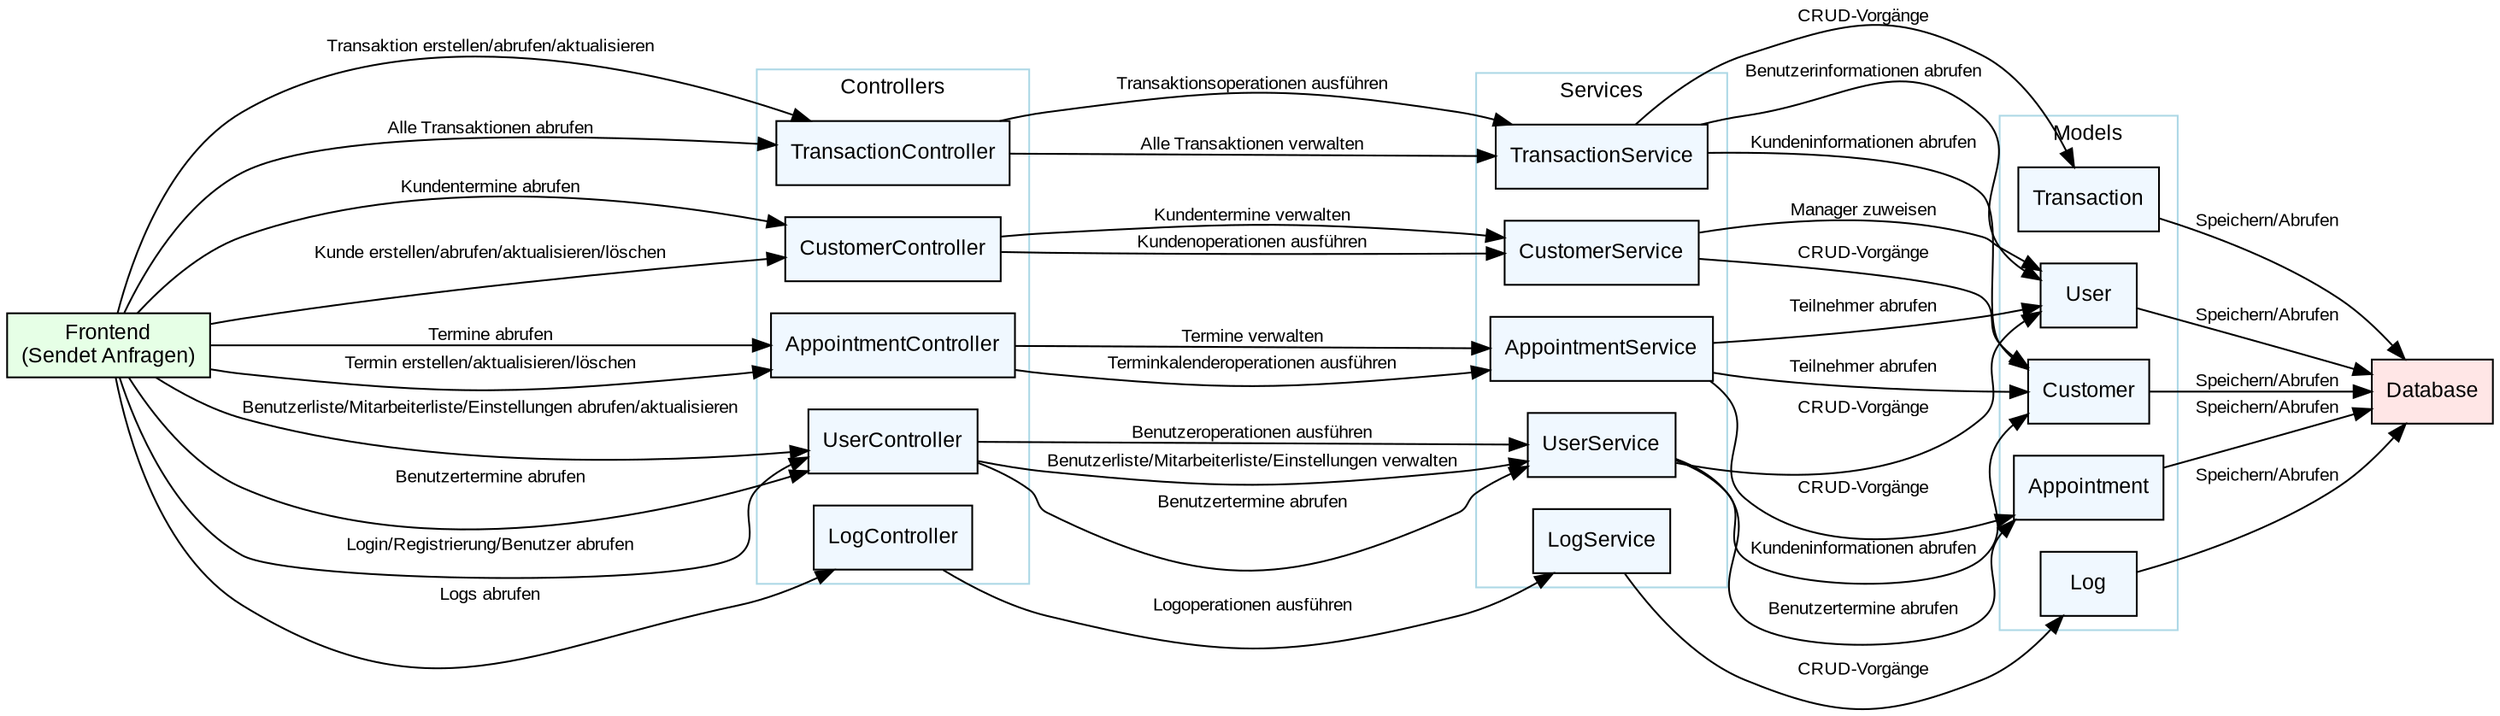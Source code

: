 digraph DataFlowDiagram {
    // Graph styling
    graph [rankdir=LR, fontname="Arial", fontsize=12];
    node [shape=box, style=filled, fillcolor="#f0f8ff", fontname="Arial", fontsize=12];
    edge [fontname="Arial", fontsize=10];

    // Frontend (External Entity)
    Frontend [label="Frontend\n(Sendet Anfragen)", fillcolor="#e6ffe6"];

    // Controllers
    subgraph cluster_controllers {
        label="Controllers";
        color=lightblue;
        UserController [label="UserController"];
        TransactionController [label="TransactionController"];
        AppointmentController [label="AppointmentController"];
        CustomerController [label="CustomerController"];
        LogController [label="LogController"];
    }

    // Services
    subgraph cluster_services {
        label="Services";
        color=lightblue;
        UserService [label="UserService"];
        TransactionService [label="TransactionService"];
        AppointmentService [label="AppointmentService"];
        CustomerService [label="CustomerService"];
        LogService [label="LogService"];
    }

    // Models
    subgraph cluster_models {
        label="Models";
        color=lightblue;
        User [label="User"];
        Transaction [label="Transaction"];
        Appointment [label="Appointment"];
        Customer [label="Customer"];
        Log [label="Log"];
    }

    // Database
    Database [label="Database", fillcolor="#ffe6e6"];

    // Relationships

    // Frontend -> Controllers
    Frontend -> UserController [label="Login/Registrierung/Benutzer abrufen"];
    Frontend -> TransactionController [label="Transaktion erstellen/abrufen/aktualisieren"];
    Frontend -> AppointmentController [label="Termin erstellen/aktualisieren/löschen"];
    Frontend -> CustomerController [label="Kunde erstellen/abrufen/aktualisieren/löschen"];
    Frontend -> LogController [label="Logs abrufen"];

    // Missing Relationships: Frontend -> Controllers
    Frontend -> UserController [label="Benutzerliste/Mitarbeiterliste/Einstellungen abrufen/aktualisieren"];
    Frontend -> UserController [label="Benutzertermine abrufen"];
    Frontend -> CustomerController [label="Kundentermine abrufen"];
    Frontend -> TransactionController [label="Alle Transaktionen abrufen"];
    Frontend -> AppointmentController [label="Termine abrufen"];

    // Controllers -> Services
    UserController -> UserService [label="Benutzeroperationen ausführen"];
    TransactionController -> TransactionService [label="Transaktionsoperationen ausführen"];
    AppointmentController -> AppointmentService [label="Terminkalenderoperationen ausführen"];
    CustomerController -> CustomerService [label="Kundenoperationen ausführen"];
    LogController -> LogService [label="Logoperationen ausführen"];

    // Missing Relationships: Controllers -> Services
    UserController -> UserService [label="Benutzerliste/Mitarbeiterliste/Einstellungen verwalten"];
    UserController -> UserService [label="Benutzertermine abrufen"];
    CustomerController -> CustomerService [label="Kundentermine verwalten"];
    TransactionController -> TransactionService [label="Alle Transaktionen verwalten"];
    AppointmentController -> AppointmentService [label="Termine verwalten"];

    // Services -> Models
    UserService -> User [label="CRUD-Vorgänge"];
    TransactionService -> Transaction [label="CRUD-Vorgänge"];
    AppointmentService -> Appointment [label="CRUD-Vorgänge"];
    CustomerService -> Customer [label="CRUD-Vorgänge"];
    LogService -> Log [label="CRUD-Vorgänge"];

    // Missing Relationships: Services -> Models
    UserService -> Appointment [label="Benutzertermine abrufen"];
    UserService -> Customer [label="Kundeninformationen abrufen"];
    AppointmentService -> User [label="Teilnehmer abrufen"];
    AppointmentService -> Customer [label="Teilnehmer abrufen"];
    TransactionService -> User [label="Benutzerinformationen abrufen"];
    TransactionService -> Customer [label="Kundeninformationen abrufen"];
    CustomerService -> User [label="Manager zuweisen"];

    // Models -> Database
    User -> Database [label="Speichern/Abrufen"];
    Transaction -> Database [label="Speichern/Abrufen"];
    Appointment -> Database [label="Speichern/Abrufen"];
    Customer -> Database [label="Speichern/Abrufen"];
    Log -> Database [label="Speichern/Abrufen"];
}